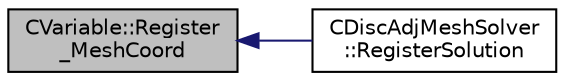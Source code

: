 digraph "CVariable::Register_MeshCoord"
{
  edge [fontname="Helvetica",fontsize="10",labelfontname="Helvetica",labelfontsize="10"];
  node [fontname="Helvetica",fontsize="10",shape=record];
  rankdir="LR";
  Node3996 [label="CVariable::Register\l_MeshCoord",height=0.2,width=0.4,color="black", fillcolor="grey75", style="filled", fontcolor="black"];
  Node3996 -> Node3997 [dir="back",color="midnightblue",fontsize="10",style="solid",fontname="Helvetica"];
  Node3997 [label="CDiscAdjMeshSolver\l::RegisterSolution",height=0.2,width=0.4,color="black", fillcolor="white", style="filled",URL="$class_c_disc_adj_mesh_solver.html#a36e9a4e97e6e961e35fc9487b1694de1",tooltip="Performs the preprocessing of the AD-based mesh adjoint solver. Registers all necessary variables on ..."];
}
